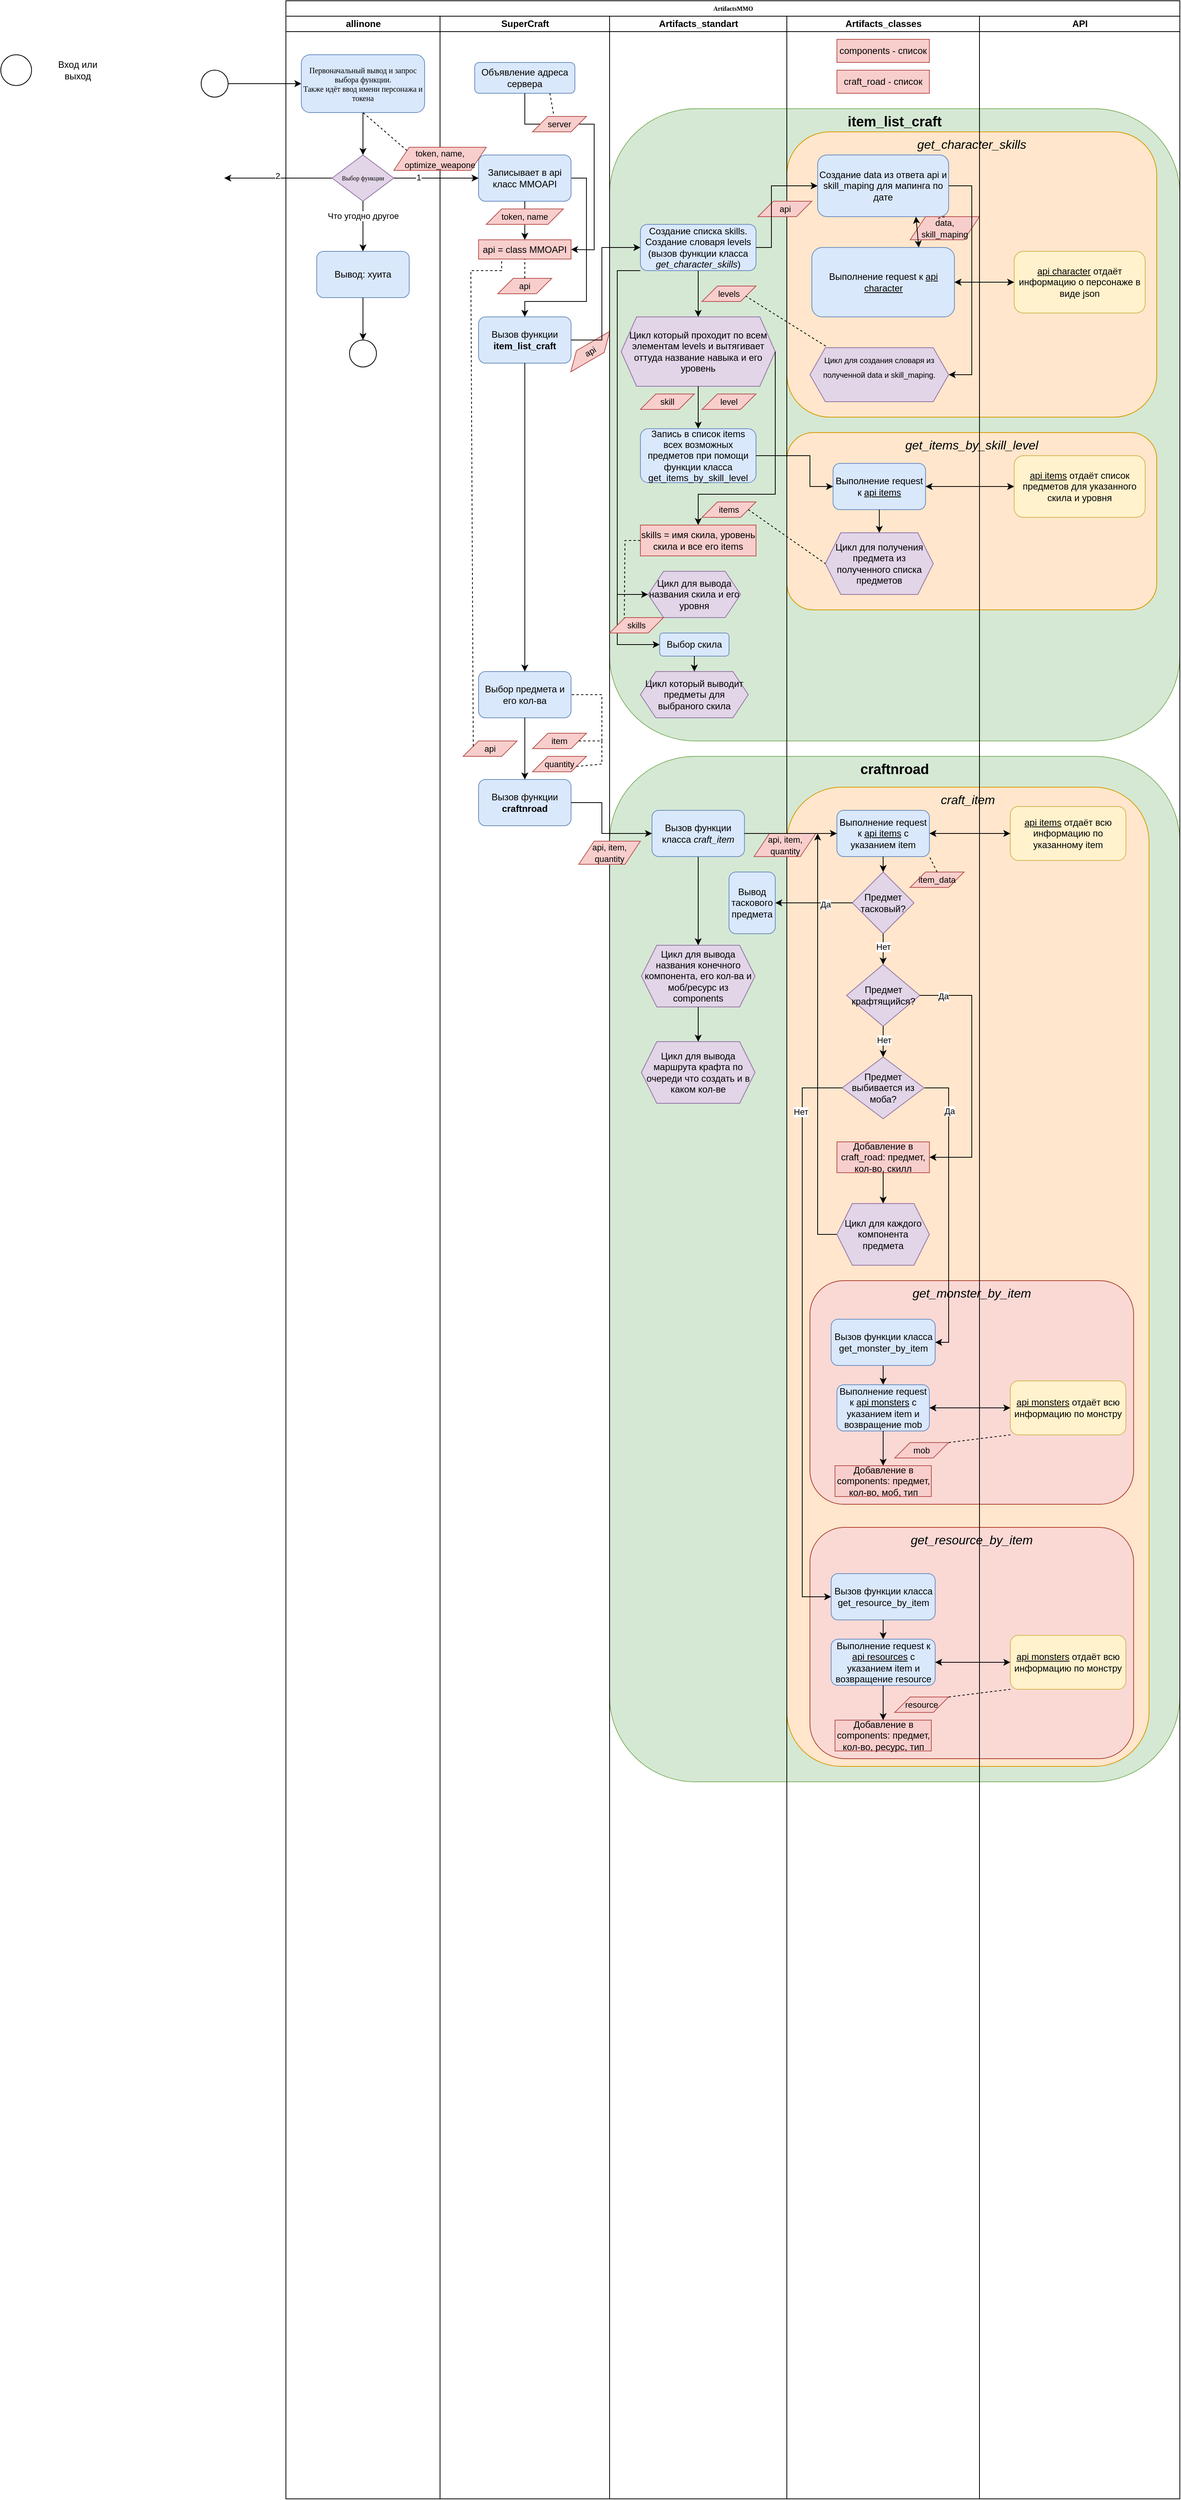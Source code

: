 <mxfile version="24.7.8">
  <diagram name="Page-1" id="74e2e168-ea6b-b213-b513-2b3c1d86103e">
    <mxGraphModel dx="2600" dy="1737" grid="1" gridSize="10" guides="1" tooltips="1" connect="1" arrows="1" fold="1" page="1" pageScale="1" pageWidth="1100" pageHeight="850" background="none" math="0" shadow="0">
      <root>
        <mxCell id="0" />
        <mxCell id="1" parent="0" />
        <mxCell id="_Go_wcY58dkoTl2KUdr--135" value="&lt;font style=&quot;font-size: 18px;&quot;&gt;&lt;b&gt;craftnroad&lt;/b&gt;&lt;/font&gt;" style="rounded=1;whiteSpace=wrap;html=1;fillColor=#d5e8d4;strokeColor=#82b366;verticalAlign=top;" vertex="1" parent="1">
          <mxGeometry x="510" y="950" width="740" height="1330" as="geometry" />
        </mxCell>
        <mxCell id="_Go_wcY58dkoTl2KUdr--136" value="&lt;font style=&quot;font-size: 16px;&quot;&gt;&lt;i&gt;craft_item&lt;/i&gt;&lt;/font&gt;" style="rounded=1;whiteSpace=wrap;html=1;fillColor=#ffe6cc;strokeColor=#d79b00;verticalAlign=top;" vertex="1" parent="1">
          <mxGeometry x="740" y="990" width="470" height="1270" as="geometry" />
        </mxCell>
        <mxCell id="_Go_wcY58dkoTl2KUdr--143" value="&lt;font style=&quot;font-size: 16px;&quot;&gt;&lt;i&gt;get_monster_by_item&lt;/i&gt;&lt;/font&gt;" style="rounded=1;whiteSpace=wrap;html=1;fillColor=#fad9d5;strokeColor=#ae4132;verticalAlign=top;" vertex="1" parent="1">
          <mxGeometry x="770" y="1630" width="420" height="290" as="geometry" />
        </mxCell>
        <mxCell id="_Go_wcY58dkoTl2KUdr--144" value="&lt;font style=&quot;font-size: 16px;&quot;&gt;&lt;i&gt;get_resource_by_item&lt;/i&gt;&lt;/font&gt;" style="rounded=1;whiteSpace=wrap;html=1;fillColor=#fad9d5;strokeColor=#ae4132;verticalAlign=top;" vertex="1" parent="1">
          <mxGeometry x="770" y="1950" width="420" height="300" as="geometry" />
        </mxCell>
        <mxCell id="_Go_wcY58dkoTl2KUdr--61" value="&lt;font size=&quot;1&quot; style=&quot;&quot;&gt;&lt;b style=&quot;font-size: 18px;&quot;&gt;item_list_craft&lt;/b&gt;&lt;/font&gt;" style="rounded=1;whiteSpace=wrap;html=1;verticalAlign=top;fillColor=#d5e8d4;strokeColor=#82b366;" vertex="1" parent="1">
          <mxGeometry x="510" y="110" width="740" height="820" as="geometry" />
        </mxCell>
        <mxCell id="_Go_wcY58dkoTl2KUdr--63" value="&lt;font style=&quot;font-size: 16px;&quot;&gt;&lt;i&gt;get_items_by_skill_level&lt;/i&gt;&lt;/font&gt;" style="rounded=1;whiteSpace=wrap;html=1;verticalAlign=top;fillColor=#ffe6cc;strokeColor=#d79b00;" vertex="1" parent="1">
          <mxGeometry x="740" y="530" width="480" height="230" as="geometry" />
        </mxCell>
        <mxCell id="_Go_wcY58dkoTl2KUdr--62" value="&lt;font style=&quot;font-size: 16px;&quot;&gt;&lt;i&gt;get_character_skills&lt;/i&gt;&lt;/font&gt;" style="rounded=1;whiteSpace=wrap;html=1;verticalAlign=top;fillColor=#ffe6cc;strokeColor=#d79b00;" vertex="1" parent="1">
          <mxGeometry x="740" y="140" width="480" height="370" as="geometry" />
        </mxCell>
        <mxCell id="0M2zeK8D06UaZELLuQuc-5" value="" style="endArrow=classic;html=1;rounded=0;exitX=0;exitY=0.5;exitDx=0;exitDy=0;" parent="1" source="0M2zeK8D06UaZELLuQuc-1" edge="1">
          <mxGeometry width="50" height="50" relative="1" as="geometry">
            <mxPoint x="30" y="290" as="sourcePoint" />
            <mxPoint x="10" y="200" as="targetPoint" />
          </mxGeometry>
        </mxCell>
        <mxCell id="0M2zeK8D06UaZELLuQuc-9" value="2" style="edgeLabel;html=1;align=center;verticalAlign=middle;resizable=0;points=[];" parent="0M2zeK8D06UaZELLuQuc-5" vertex="1" connectable="0">
          <mxGeometry x="0.022" y="-3" relative="1" as="geometry">
            <mxPoint as="offset" />
          </mxGeometry>
        </mxCell>
        <mxCell id="0M2zeK8D06UaZELLuQuc-13" value="" style="ellipse;whiteSpace=wrap;html=1;aspect=fixed;" parent="1" vertex="1">
          <mxGeometry x="-20" y="60" width="35" height="35" as="geometry" />
        </mxCell>
        <mxCell id="0M2zeK8D06UaZELLuQuc-14" value="" style="endArrow=classic;html=1;rounded=0;exitX=1;exitY=0.5;exitDx=0;exitDy=0;entryX=0;entryY=0.5;entryDx=0;entryDy=0;" parent="1" source="0M2zeK8D06UaZELLuQuc-13" target="77e6c97f196da883-8" edge="1">
          <mxGeometry width="50" height="50" relative="1" as="geometry">
            <mxPoint x="-80" y="290" as="sourcePoint" />
            <mxPoint x="-30" y="240" as="targetPoint" />
          </mxGeometry>
        </mxCell>
        <mxCell id="0M2zeK8D06UaZELLuQuc-15" value="" style="ellipse;whiteSpace=wrap;html=1;aspect=fixed;" parent="1" vertex="1">
          <mxGeometry x="-280" y="40" width="40" height="40" as="geometry" />
        </mxCell>
        <mxCell id="0M2zeK8D06UaZELLuQuc-16" value="Вход или выход" style="text;html=1;align=center;verticalAlign=middle;whiteSpace=wrap;rounded=0;" parent="1" vertex="1">
          <mxGeometry x="-210" y="45" width="60" height="30" as="geometry" />
        </mxCell>
        <mxCell id="77e6c97f196da883-1" value="ArtifactsMMO" style="swimlane;html=1;childLayout=stackLayout;startSize=20;rounded=0;shadow=0;labelBackgroundColor=none;strokeWidth=1;fontFamily=Verdana;fontSize=8;align=center;" parent="1" vertex="1">
          <mxGeometry x="90" y="-30" width="1160" height="3240" as="geometry" />
        </mxCell>
        <mxCell id="77e6c97f196da883-2" value="allinone" style="swimlane;html=1;startSize=20;" parent="77e6c97f196da883-1" vertex="1">
          <mxGeometry y="20" width="200" height="3220" as="geometry" />
        </mxCell>
        <mxCell id="77e6c97f196da883-8" value="&lt;font style=&quot;font-size: 10px;&quot;&gt;Пе&lt;font style=&quot;font-size: 10px;&quot;&gt;рвоначальный вывод и запрос выбора функции.&lt;br&gt;Также идёт ввод имени персонажа и токена&lt;/font&gt;&lt;/font&gt;" style="rounded=1;whiteSpace=wrap;html=1;shadow=0;labelBackgroundColor=none;strokeWidth=1;fontFamily=Verdana;fontSize=8;align=center;fillColor=#dae8fc;strokeColor=#6c8ebf;" parent="77e6c97f196da883-2" vertex="1">
          <mxGeometry x="20" y="50" width="160" height="75" as="geometry" />
        </mxCell>
        <mxCell id="0M2zeK8D06UaZELLuQuc-1" value="Выбор функции" style="rhombus;whiteSpace=wrap;html=1;rounded=0;shadow=0;labelBackgroundColor=none;strokeWidth=1;fontFamily=Verdana;fontSize=8;align=center;fillColor=#e1d5e7;strokeColor=#9673a6;" parent="77e6c97f196da883-2" vertex="1">
          <mxGeometry x="60" y="180" width="80" height="60" as="geometry" />
        </mxCell>
        <mxCell id="0M2zeK8D06UaZELLuQuc-2" value="" style="endArrow=classic;html=1;rounded=0;exitX=0.5;exitY=1;exitDx=0;exitDy=0;entryX=0.5;entryY=0;entryDx=0;entryDy=0;" parent="77e6c97f196da883-2" source="77e6c97f196da883-8" target="0M2zeK8D06UaZELLuQuc-1" edge="1">
          <mxGeometry width="50" height="50" relative="1" as="geometry">
            <mxPoint x="440" y="240" as="sourcePoint" />
            <mxPoint x="490" y="190" as="targetPoint" />
          </mxGeometry>
        </mxCell>
        <mxCell id="0M2zeK8D06UaZELLuQuc-10" value="" style="endArrow=classic;html=1;rounded=0;exitX=0.5;exitY=1;exitDx=0;exitDy=0;entryX=0.5;entryY=0;entryDx=0;entryDy=0;" parent="77e6c97f196da883-2" source="0M2zeK8D06UaZELLuQuc-1" target="0M2zeK8D06UaZELLuQuc-12" edge="1">
          <mxGeometry width="50" height="50" relative="1" as="geometry">
            <mxPoint x="50" y="310" as="sourcePoint" />
            <mxPoint x="70" y="260" as="targetPoint" />
          </mxGeometry>
        </mxCell>
        <mxCell id="0M2zeK8D06UaZELLuQuc-42" value="Что угодно другое" style="edgeLabel;html=1;align=center;verticalAlign=middle;resizable=0;points=[];" parent="0M2zeK8D06UaZELLuQuc-10" vertex="1" connectable="0">
          <mxGeometry x="-0.409" relative="1" as="geometry">
            <mxPoint as="offset" />
          </mxGeometry>
        </mxCell>
        <mxCell id="0M2zeK8D06UaZELLuQuc-12" value="Вывод: хуита" style="rounded=1;whiteSpace=wrap;html=1;fillColor=#dae8fc;strokeColor=#6c8ebf;" parent="77e6c97f196da883-2" vertex="1">
          <mxGeometry x="40" y="305" width="120" height="60" as="geometry" />
        </mxCell>
        <mxCell id="0M2zeK8D06UaZELLuQuc-17" value="" style="ellipse;whiteSpace=wrap;html=1;aspect=fixed;" parent="77e6c97f196da883-2" vertex="1">
          <mxGeometry x="82.5" y="420" width="35" height="35" as="geometry" />
        </mxCell>
        <mxCell id="0M2zeK8D06UaZELLuQuc-18" value="" style="endArrow=classic;html=1;rounded=0;exitX=0.5;exitY=1;exitDx=0;exitDy=0;entryX=0.5;entryY=0;entryDx=0;entryDy=0;" parent="77e6c97f196da883-2" source="0M2zeK8D06UaZELLuQuc-12" target="0M2zeK8D06UaZELLuQuc-17" edge="1">
          <mxGeometry width="50" height="50" relative="1" as="geometry">
            <mxPoint x="-250" y="350" as="sourcePoint" />
            <mxPoint x="-200" y="300" as="targetPoint" />
          </mxGeometry>
        </mxCell>
        <mxCell id="_Go_wcY58dkoTl2KUdr--102" value="" style="endArrow=classic;html=1;rounded=0;exitX=0;exitY=0.5;exitDx=0;exitDy=0;" edge="1" parent="77e6c97f196da883-2" source="_Go_wcY58dkoTl2KUdr--99">
          <mxGeometry width="50" height="50" relative="1" as="geometry">
            <mxPoint x="120" y="1480" as="sourcePoint" />
            <mxPoint x="690" y="1060" as="targetPoint" />
            <Array as="points">
              <mxPoint x="690" y="1580" />
            </Array>
          </mxGeometry>
        </mxCell>
        <mxCell id="77e6c97f196da883-3" value="SuperCraft" style="swimlane;html=1;startSize=20;" parent="77e6c97f196da883-1" vertex="1">
          <mxGeometry x="200" y="20" width="220" height="3220" as="geometry" />
        </mxCell>
        <mxCell id="0M2zeK8D06UaZELLuQuc-44" style="edgeStyle=orthogonalEdgeStyle;rounded=0;orthogonalLoop=1;jettySize=auto;html=1;exitX=1;exitY=0.5;exitDx=0;exitDy=0;entryX=0.5;entryY=0;entryDx=0;entryDy=0;" parent="77e6c97f196da883-3" source="0M2zeK8D06UaZELLuQuc-3" target="0M2zeK8D06UaZELLuQuc-43" edge="1">
          <mxGeometry relative="1" as="geometry">
            <Array as="points">
              <mxPoint x="190" y="210" />
              <mxPoint x="190" y="370" />
              <mxPoint x="110" y="370" />
            </Array>
          </mxGeometry>
        </mxCell>
        <mxCell id="0M2zeK8D06UaZELLuQuc-3" value="Записывает в api класс MMOAPI" style="rounded=1;whiteSpace=wrap;html=1;fillColor=#dae8fc;strokeColor=#6c8ebf;" parent="77e6c97f196da883-3" vertex="1">
          <mxGeometry x="50" y="180" width="120" height="60" as="geometry" />
        </mxCell>
        <mxCell id="0M2zeK8D06UaZELLuQuc-19" value="api = class MMOAPI" style="rounded=0;whiteSpace=wrap;html=1;fillColor=#f8cecc;strokeColor=#b85450;" parent="77e6c97f196da883-3" vertex="1">
          <mxGeometry x="50" y="290" width="120" height="25" as="geometry" />
        </mxCell>
        <mxCell id="0M2zeK8D06UaZELLuQuc-30" value="&lt;font style=&quot;font-size: 11px;&quot;&gt;token, name, optimize_weapone&lt;/font&gt;" style="shape=parallelogram;perimeter=parallelogramPerimeter;whiteSpace=wrap;html=1;fixedSize=1;align=center;fillColor=#f8cecc;strokeColor=#b85450;" parent="77e6c97f196da883-3" vertex="1">
          <mxGeometry x="-60" y="170" width="120" height="30" as="geometry" />
        </mxCell>
        <mxCell id="0M2zeK8D06UaZELLuQuc-32" value="Объявление адреса сервера" style="rounded=1;whiteSpace=wrap;html=1;fillColor=#dae8fc;strokeColor=#6c8ebf;" parent="77e6c97f196da883-3" vertex="1">
          <mxGeometry x="45" y="60" width="130" height="40" as="geometry" />
        </mxCell>
        <mxCell id="0M2zeK8D06UaZELLuQuc-33" value="" style="endArrow=classic;html=1;rounded=0;exitX=0.5;exitY=1;exitDx=0;exitDy=0;entryX=0.5;entryY=0;entryDx=0;entryDy=0;" parent="77e6c97f196da883-3" source="0M2zeK8D06UaZELLuQuc-3" target="0M2zeK8D06UaZELLuQuc-19" edge="1">
          <mxGeometry width="50" height="50" relative="1" as="geometry">
            <mxPoint x="250" y="200" as="sourcePoint" />
            <mxPoint x="300" y="150" as="targetPoint" />
          </mxGeometry>
        </mxCell>
        <mxCell id="0M2zeK8D06UaZELLuQuc-34" value="" style="endArrow=classic;html=1;rounded=0;exitX=0.5;exitY=1;exitDx=0;exitDy=0;entryX=1;entryY=0.5;entryDx=0;entryDy=0;" parent="77e6c97f196da883-3" source="0M2zeK8D06UaZELLuQuc-32" target="0M2zeK8D06UaZELLuQuc-19" edge="1">
          <mxGeometry width="50" height="50" relative="1" as="geometry">
            <mxPoint x="250" y="230" as="sourcePoint" />
            <mxPoint x="200" y="300" as="targetPoint" />
            <Array as="points">
              <mxPoint x="110" y="140" />
              <mxPoint x="200" y="140" />
              <mxPoint x="200" y="303" />
            </Array>
          </mxGeometry>
        </mxCell>
        <mxCell id="0M2zeK8D06UaZELLuQuc-35" value="&lt;span style=&quot;font-size: 11px;&quot;&gt;server&lt;/span&gt;" style="shape=parallelogram;perimeter=parallelogramPerimeter;whiteSpace=wrap;html=1;fixedSize=1;align=center;fillColor=#f8cecc;strokeColor=#b85450;" parent="77e6c97f196da883-3" vertex="1">
          <mxGeometry x="120" y="130" width="70" height="20" as="geometry" />
        </mxCell>
        <mxCell id="0M2zeK8D06UaZELLuQuc-37" value="" style="endArrow=none;dashed=1;html=1;rounded=0;entryX=0.75;entryY=1;entryDx=0;entryDy=0;exitX=0.389;exitY=-0.18;exitDx=0;exitDy=0;exitPerimeter=0;" parent="77e6c97f196da883-3" source="0M2zeK8D06UaZELLuQuc-35" target="0M2zeK8D06UaZELLuQuc-32" edge="1">
          <mxGeometry width="50" height="50" relative="1" as="geometry">
            <mxPoint x="90" y="450" as="sourcePoint" />
            <mxPoint x="140" y="400" as="targetPoint" />
          </mxGeometry>
        </mxCell>
        <mxCell id="0M2zeK8D06UaZELLuQuc-38" value="&lt;font style=&quot;font-size: 11px;&quot;&gt;token, name&lt;/font&gt;" style="shape=parallelogram;perimeter=parallelogramPerimeter;whiteSpace=wrap;html=1;fixedSize=1;align=center;fillColor=#f8cecc;strokeColor=#b85450;" parent="77e6c97f196da883-3" vertex="1">
          <mxGeometry x="60" y="250" width="100" height="20" as="geometry" />
        </mxCell>
        <mxCell id="0M2zeK8D06UaZELLuQuc-39" value="&lt;span style=&quot;font-size: 11px;&quot;&gt;api&lt;/span&gt;" style="shape=parallelogram;perimeter=parallelogramPerimeter;whiteSpace=wrap;html=1;fixedSize=1;align=center;fillColor=#f8cecc;strokeColor=#b85450;" parent="77e6c97f196da883-3" vertex="1">
          <mxGeometry x="75" y="340" width="70" height="20" as="geometry" />
        </mxCell>
        <mxCell id="0M2zeK8D06UaZELLuQuc-41" value="" style="endArrow=none;dashed=1;html=1;rounded=0;entryX=0.5;entryY=1;entryDx=0;entryDy=0;exitX=0.5;exitY=0;exitDx=0;exitDy=0;" parent="77e6c97f196da883-3" source="0M2zeK8D06UaZELLuQuc-39" target="0M2zeK8D06UaZELLuQuc-19" edge="1">
          <mxGeometry width="50" height="50" relative="1" as="geometry">
            <mxPoint x="80" y="420" as="sourcePoint" />
            <mxPoint x="130" y="370" as="targetPoint" />
          </mxGeometry>
        </mxCell>
        <mxCell id="0M2zeK8D06UaZELLuQuc-43" value="Вызов функции &lt;b&gt;item_list_craft&lt;/b&gt;" style="rounded=1;whiteSpace=wrap;html=1;fillColor=#dae8fc;strokeColor=#6c8ebf;" parent="77e6c97f196da883-3" vertex="1">
          <mxGeometry x="50" y="390" width="120" height="60" as="geometry" />
        </mxCell>
        <mxCell id="0M2zeK8D06UaZELLuQuc-46" value="&lt;span style=&quot;font-size: 11px;&quot;&gt;api&lt;/span&gt;" style="shape=parallelogram;perimeter=parallelogramPerimeter;whiteSpace=wrap;html=1;fixedSize=1;align=center;fillColor=#f8cecc;strokeColor=#b85450;rotation=-30;" parent="77e6c97f196da883-3" vertex="1">
          <mxGeometry x="160" y="425" width="70" height="20" as="geometry" />
        </mxCell>
        <mxCell id="_Go_wcY58dkoTl2KUdr--48" value="Выбор предмета и его кол-ва" style="rounded=1;whiteSpace=wrap;html=1;fillColor=#dae8fc;strokeColor=#6c8ebf;" vertex="1" parent="77e6c97f196da883-3">
          <mxGeometry x="50" y="850" width="120" height="60" as="geometry" />
        </mxCell>
        <mxCell id="_Go_wcY58dkoTl2KUdr--50" value="" style="endArrow=classic;html=1;rounded=0;exitX=0.5;exitY=1;exitDx=0;exitDy=0;entryX=0.5;entryY=0;entryDx=0;entryDy=0;" edge="1" parent="77e6c97f196da883-3" source="0M2zeK8D06UaZELLuQuc-43" target="_Go_wcY58dkoTl2KUdr--48">
          <mxGeometry width="50" height="50" relative="1" as="geometry">
            <mxPoint x="-310" y="780" as="sourcePoint" />
            <mxPoint x="-260" y="730" as="targetPoint" />
          </mxGeometry>
        </mxCell>
        <mxCell id="_Go_wcY58dkoTl2KUdr--51" value="Вызов функции &lt;b&gt;craftnroad&lt;/b&gt;" style="rounded=1;whiteSpace=wrap;html=1;fillColor=#dae8fc;strokeColor=#6c8ebf;" vertex="1" parent="77e6c97f196da883-3">
          <mxGeometry x="50" y="990" width="120" height="60" as="geometry" />
        </mxCell>
        <mxCell id="_Go_wcY58dkoTl2KUdr--52" value="" style="endArrow=classic;html=1;rounded=0;exitX=0.5;exitY=1;exitDx=0;exitDy=0;entryX=0.5;entryY=0;entryDx=0;entryDy=0;" edge="1" parent="77e6c97f196da883-3" source="_Go_wcY58dkoTl2KUdr--48" target="_Go_wcY58dkoTl2KUdr--51">
          <mxGeometry width="50" height="50" relative="1" as="geometry">
            <mxPoint x="-340" y="940" as="sourcePoint" />
            <mxPoint x="-290" y="890" as="targetPoint" />
          </mxGeometry>
        </mxCell>
        <mxCell id="_Go_wcY58dkoTl2KUdr--53" value="&lt;span style=&quot;font-size: 11px;&quot;&gt;api&lt;/span&gt;" style="shape=parallelogram;perimeter=parallelogramPerimeter;whiteSpace=wrap;html=1;fixedSize=1;align=center;fillColor=#f8cecc;strokeColor=#b85450;" vertex="1" parent="77e6c97f196da883-3">
          <mxGeometry x="30" y="940" width="70" height="20" as="geometry" />
        </mxCell>
        <mxCell id="_Go_wcY58dkoTl2KUdr--54" value="&lt;span style=&quot;font-size: 11px;&quot;&gt;item&lt;/span&gt;" style="shape=parallelogram;perimeter=parallelogramPerimeter;whiteSpace=wrap;html=1;fixedSize=1;align=center;fillColor=#f8cecc;strokeColor=#b85450;" vertex="1" parent="77e6c97f196da883-3">
          <mxGeometry x="120" y="930" width="70" height="20" as="geometry" />
        </mxCell>
        <mxCell id="_Go_wcY58dkoTl2KUdr--55" value="&lt;span style=&quot;font-size: 11px;&quot;&gt;quantity&lt;/span&gt;" style="shape=parallelogram;perimeter=parallelogramPerimeter;whiteSpace=wrap;html=1;fixedSize=1;align=center;fillColor=#f8cecc;strokeColor=#b85450;" vertex="1" parent="77e6c97f196da883-3">
          <mxGeometry x="120" y="960" width="70" height="20" as="geometry" />
        </mxCell>
        <mxCell id="_Go_wcY58dkoTl2KUdr--58" value="" style="endArrow=none;dashed=1;html=1;rounded=0;entryX=1;entryY=0.5;entryDx=0;entryDy=0;exitX=1;exitY=0.5;exitDx=0;exitDy=0;" edge="1" parent="77e6c97f196da883-3" source="_Go_wcY58dkoTl2KUdr--54" target="_Go_wcY58dkoTl2KUdr--48">
          <mxGeometry width="50" height="50" relative="1" as="geometry">
            <mxPoint x="-320" y="840" as="sourcePoint" />
            <mxPoint x="-270" y="790" as="targetPoint" />
            <Array as="points">
              <mxPoint x="210" y="940" />
              <mxPoint x="210" y="880" />
            </Array>
          </mxGeometry>
        </mxCell>
        <mxCell id="_Go_wcY58dkoTl2KUdr--60" value="" style="endArrow=none;dashed=1;html=1;rounded=0;entryX=0.25;entryY=1;entryDx=0;entryDy=0;exitX=0;exitY=0.25;exitDx=0;exitDy=0;" edge="1" parent="77e6c97f196da883-3" source="_Go_wcY58dkoTl2KUdr--53" target="0M2zeK8D06UaZELLuQuc-19">
          <mxGeometry width="50" height="50" relative="1" as="geometry">
            <mxPoint x="40" y="640" as="sourcePoint" />
            <mxPoint x="80" y="320" as="targetPoint" />
            <Array as="points">
              <mxPoint x="40" y="330" />
              <mxPoint x="80" y="330" />
            </Array>
          </mxGeometry>
        </mxCell>
        <mxCell id="77e6c97f196da883-4" value="Artifacts_standart" style="swimlane;html=1;startSize=20;" parent="77e6c97f196da883-1" vertex="1">
          <mxGeometry x="420" y="20" width="230" height="3220" as="geometry" />
        </mxCell>
        <mxCell id="0M2zeK8D06UaZELLuQuc-49" value="Создание списка skills.&lt;br&gt;Создание словаря levels (вызов функции класса &lt;i&gt;get_character_skills&lt;/i&gt;)" style="rounded=1;whiteSpace=wrap;html=1;fillColor=#dae8fc;strokeColor=#6c8ebf;" parent="77e6c97f196da883-4" vertex="1">
          <mxGeometry x="40" y="270" width="150" height="60" as="geometry" />
        </mxCell>
        <mxCell id="_Go_wcY58dkoTl2KUdr--11" value="&lt;span style=&quot;font-size: 11px;&quot;&gt;levels&lt;/span&gt;" style="shape=parallelogram;perimeter=parallelogramPerimeter;whiteSpace=wrap;html=1;fixedSize=1;align=center;fillColor=#f8cecc;strokeColor=#b85450;" vertex="1" parent="77e6c97f196da883-4">
          <mxGeometry x="120" y="350" width="70" height="20" as="geometry" />
        </mxCell>
        <mxCell id="_Go_wcY58dkoTl2KUdr--13" value="Цикл который проходит по всем элементам levels и вытягивает оттуда название навыка и его уровень" style="shape=hexagon;perimeter=hexagonPerimeter2;whiteSpace=wrap;html=1;fixedSize=1;fillColor=#e1d5e7;strokeColor=#9673a6;" vertex="1" parent="77e6c97f196da883-4">
          <mxGeometry x="15" y="390" width="200" height="90" as="geometry" />
        </mxCell>
        <mxCell id="_Go_wcY58dkoTl2KUdr--14" value="" style="endArrow=classic;html=1;rounded=0;exitX=0.5;exitY=1;exitDx=0;exitDy=0;entryX=0.5;entryY=0;entryDx=0;entryDy=0;" edge="1" parent="77e6c97f196da883-4" source="0M2zeK8D06UaZELLuQuc-49" target="_Go_wcY58dkoTl2KUdr--13">
          <mxGeometry width="50" height="50" relative="1" as="geometry">
            <mxPoint x="140" y="560" as="sourcePoint" />
            <mxPoint x="190" y="510" as="targetPoint" />
          </mxGeometry>
        </mxCell>
        <mxCell id="_Go_wcY58dkoTl2KUdr--19" value="Запись в список items всех возможных предметов при помощи функции класса get_items_by_skill_level" style="rounded=1;whiteSpace=wrap;html=1;fillColor=#dae8fc;strokeColor=#6c8ebf;" vertex="1" parent="77e6c97f196da883-4">
          <mxGeometry x="40" y="535" width="150" height="70" as="geometry" />
        </mxCell>
        <mxCell id="_Go_wcY58dkoTl2KUdr--20" value="" style="endArrow=classic;html=1;rounded=0;exitX=0.5;exitY=1;exitDx=0;exitDy=0;entryX=0.5;entryY=0;entryDx=0;entryDy=0;" edge="1" parent="77e6c97f196da883-4" source="_Go_wcY58dkoTl2KUdr--13" target="_Go_wcY58dkoTl2KUdr--19">
          <mxGeometry width="50" height="50" relative="1" as="geometry">
            <mxPoint x="80" y="700" as="sourcePoint" />
            <mxPoint x="130" y="650" as="targetPoint" />
          </mxGeometry>
        </mxCell>
        <mxCell id="_Go_wcY58dkoTl2KUdr--21" value="&lt;span style=&quot;font-size: 11px;&quot;&gt;skill&lt;/span&gt;" style="shape=parallelogram;perimeter=parallelogramPerimeter;whiteSpace=wrap;html=1;fixedSize=1;align=center;fillColor=#f8cecc;strokeColor=#b85450;" vertex="1" parent="77e6c97f196da883-4">
          <mxGeometry x="40" y="490" width="70" height="20" as="geometry" />
        </mxCell>
        <mxCell id="_Go_wcY58dkoTl2KUdr--22" value="&lt;span style=&quot;font-size: 11px;&quot;&gt;level&lt;/span&gt;" style="shape=parallelogram;perimeter=parallelogramPerimeter;whiteSpace=wrap;html=1;fixedSize=1;align=center;fillColor=#f8cecc;strokeColor=#b85450;" vertex="1" parent="77e6c97f196da883-4">
          <mxGeometry x="120" y="490" width="70" height="20" as="geometry" />
        </mxCell>
        <mxCell id="_Go_wcY58dkoTl2KUdr--29" value="&lt;span style=&quot;font-size: 11px;&quot;&gt;items&lt;/span&gt;" style="shape=parallelogram;perimeter=parallelogramPerimeter;whiteSpace=wrap;html=1;fixedSize=1;align=center;fillColor=#f8cecc;strokeColor=#b85450;" vertex="1" parent="77e6c97f196da883-4">
          <mxGeometry x="120" y="630" width="70" height="20" as="geometry" />
        </mxCell>
        <mxCell id="_Go_wcY58dkoTl2KUdr--31" value="" style="endArrow=classic;html=1;rounded=0;exitX=1;exitY=0.5;exitDx=0;exitDy=0;entryX=0.5;entryY=0;entryDx=0;entryDy=0;" edge="1" parent="77e6c97f196da883-4" source="_Go_wcY58dkoTl2KUdr--13" target="_Go_wcY58dkoTl2KUdr--33">
          <mxGeometry width="50" height="50" relative="1" as="geometry">
            <mxPoint x="70" y="770" as="sourcePoint" />
            <mxPoint x="100" y="650" as="targetPoint" />
            <Array as="points">
              <mxPoint x="215" y="620" />
              <mxPoint x="115" y="620" />
            </Array>
          </mxGeometry>
        </mxCell>
        <mxCell id="_Go_wcY58dkoTl2KUdr--33" value="skills = имя скила, уровень скила и все его items" style="rounded=0;whiteSpace=wrap;html=1;fillColor=#f8cecc;strokeColor=#b85450;" vertex="1" parent="77e6c97f196da883-4">
          <mxGeometry x="40" y="660" width="150" height="40" as="geometry" />
        </mxCell>
        <mxCell id="_Go_wcY58dkoTl2KUdr--34" value="Цикл для вывода названия скила и его уровня" style="shape=hexagon;perimeter=hexagonPerimeter2;whiteSpace=wrap;html=1;fixedSize=1;fillColor=#e1d5e7;strokeColor=#9673a6;" vertex="1" parent="77e6c97f196da883-4">
          <mxGeometry x="50" y="720" width="120" height="60" as="geometry" />
        </mxCell>
        <mxCell id="_Go_wcY58dkoTl2KUdr--39" value="" style="endArrow=classic;html=1;rounded=0;entryX=0;entryY=0.5;entryDx=0;entryDy=0;exitX=0;exitY=1;exitDx=0;exitDy=0;" edge="1" parent="77e6c97f196da883-4" source="0M2zeK8D06UaZELLuQuc-49" target="_Go_wcY58dkoTl2KUdr--34">
          <mxGeometry width="50" height="50" relative="1" as="geometry">
            <mxPoint x="90" y="880" as="sourcePoint" />
            <mxPoint x="140" y="830" as="targetPoint" />
            <Array as="points">
              <mxPoint x="10" y="330" />
              <mxPoint x="10" y="750" />
            </Array>
          </mxGeometry>
        </mxCell>
        <mxCell id="_Go_wcY58dkoTl2KUdr--41" value="" style="endArrow=classic;html=1;rounded=0;entryX=0;entryY=0.5;entryDx=0;entryDy=0;" edge="1" parent="77e6c97f196da883-4" target="_Go_wcY58dkoTl2KUdr--42">
          <mxGeometry width="50" height="50" relative="1" as="geometry">
            <mxPoint x="10" y="750" as="sourcePoint" />
            <mxPoint x="50" y="810" as="targetPoint" />
            <Array as="points">
              <mxPoint x="10" y="815" />
            </Array>
          </mxGeometry>
        </mxCell>
        <mxCell id="_Go_wcY58dkoTl2KUdr--42" value="Выбор скила" style="rounded=1;whiteSpace=wrap;html=1;fillColor=#dae8fc;strokeColor=#6c8ebf;" vertex="1" parent="77e6c97f196da883-4">
          <mxGeometry x="65" y="800" width="90" height="30" as="geometry" />
        </mxCell>
        <mxCell id="_Go_wcY58dkoTl2KUdr--43" value="" style="endArrow=classic;html=1;rounded=0;exitX=0.5;exitY=1;exitDx=0;exitDy=0;entryX=0.5;entryY=0;entryDx=0;entryDy=0;" edge="1" parent="77e6c97f196da883-4" source="_Go_wcY58dkoTl2KUdr--42" target="_Go_wcY58dkoTl2KUdr--44">
          <mxGeometry width="50" height="50" relative="1" as="geometry">
            <mxPoint x="80" y="950" as="sourcePoint" />
            <mxPoint x="110" y="860" as="targetPoint" />
          </mxGeometry>
        </mxCell>
        <mxCell id="_Go_wcY58dkoTl2KUdr--44" value="Цикл который выводит предметы для выбраного скила" style="shape=hexagon;perimeter=hexagonPerimeter2;whiteSpace=wrap;html=1;fixedSize=1;fillColor=#e1d5e7;strokeColor=#9673a6;" vertex="1" parent="77e6c97f196da883-4">
          <mxGeometry x="40" y="850" width="140" height="60" as="geometry" />
        </mxCell>
        <mxCell id="_Go_wcY58dkoTl2KUdr--46" value="&lt;span style=&quot;font-size: 11px;&quot;&gt;skills&lt;/span&gt;" style="shape=parallelogram;perimeter=parallelogramPerimeter;whiteSpace=wrap;html=1;fixedSize=1;align=center;fillColor=#f8cecc;strokeColor=#b85450;" vertex="1" parent="77e6c97f196da883-4">
          <mxGeometry y="780" width="70" height="20" as="geometry" />
        </mxCell>
        <mxCell id="_Go_wcY58dkoTl2KUdr--47" value="" style="endArrow=none;dashed=1;html=1;rounded=0;exitX=0;exitY=0.5;exitDx=0;exitDy=0;entryX=0.25;entryY=0;entryDx=0;entryDy=0;" edge="1" parent="77e6c97f196da883-4" source="_Go_wcY58dkoTl2KUdr--33" target="_Go_wcY58dkoTl2KUdr--46">
          <mxGeometry width="50" height="50" relative="1" as="geometry">
            <mxPoint x="-550" y="710" as="sourcePoint" />
            <mxPoint x="-500" y="660" as="targetPoint" />
            <Array as="points">
              <mxPoint x="20" y="680" />
            </Array>
          </mxGeometry>
        </mxCell>
        <mxCell id="_Go_wcY58dkoTl2KUdr--140" style="edgeStyle=orthogonalEdgeStyle;rounded=0;orthogonalLoop=1;jettySize=auto;html=1;exitX=0.5;exitY=1;exitDx=0;exitDy=0;entryX=0.5;entryY=0;entryDx=0;entryDy=0;" edge="1" parent="77e6c97f196da883-4" source="_Go_wcY58dkoTl2KUdr--64" target="_Go_wcY58dkoTl2KUdr--138">
          <mxGeometry relative="1" as="geometry" />
        </mxCell>
        <mxCell id="_Go_wcY58dkoTl2KUdr--64" value="Вызов функции класса &lt;i&gt;craft_item&lt;/i&gt;" style="rounded=1;whiteSpace=wrap;html=1;fillColor=#dae8fc;strokeColor=#6c8ebf;" vertex="1" parent="77e6c97f196da883-4">
          <mxGeometry x="55" y="1030" width="120" height="60" as="geometry" />
        </mxCell>
        <mxCell id="_Go_wcY58dkoTl2KUdr--71" value="&lt;span style=&quot;font-size: 11px;&quot;&gt;api, item, quantity&lt;/span&gt;" style="shape=parallelogram;perimeter=parallelogramPerimeter;whiteSpace=wrap;html=1;fixedSize=1;align=center;fillColor=#f8cecc;strokeColor=#b85450;" vertex="1" parent="77e6c97f196da883-4">
          <mxGeometry x="-40" y="1070" width="80" height="30" as="geometry" />
        </mxCell>
        <mxCell id="_Go_wcY58dkoTl2KUdr--78" value="Вывод таскового предмета" style="rounded=1;whiteSpace=wrap;html=1;fillColor=#dae8fc;strokeColor=#6c8ebf;" vertex="1" parent="77e6c97f196da883-4">
          <mxGeometry x="155" y="1110" width="60" height="80" as="geometry" />
        </mxCell>
        <mxCell id="_Go_wcY58dkoTl2KUdr--138" value="Цикл для вывода названия конечного компонента, его кол-ва и моб/ресурс из components" style="shape=hexagon;perimeter=hexagonPerimeter2;whiteSpace=wrap;html=1;fixedSize=1;fillColor=#e1d5e7;strokeColor=#9673a6;" vertex="1" parent="77e6c97f196da883-4">
          <mxGeometry x="41.25" y="1205" width="147.5" height="80" as="geometry" />
        </mxCell>
        <mxCell id="_Go_wcY58dkoTl2KUdr--141" value="Цикл для вывода маршрута крафта по очереди что создать и в каком кол-ве" style="shape=hexagon;perimeter=hexagonPerimeter2;whiteSpace=wrap;html=1;fixedSize=1;fillColor=#e1d5e7;strokeColor=#9673a6;" vertex="1" parent="77e6c97f196da883-4">
          <mxGeometry x="41.25" y="1330" width="147.5" height="80" as="geometry" />
        </mxCell>
        <mxCell id="_Go_wcY58dkoTl2KUdr--142" value="" style="endArrow=classic;html=1;rounded=0;exitX=0.5;exitY=1;exitDx=0;exitDy=0;entryX=0.5;entryY=0;entryDx=0;entryDy=0;" edge="1" parent="77e6c97f196da883-4" source="_Go_wcY58dkoTl2KUdr--138" target="_Go_wcY58dkoTl2KUdr--141">
          <mxGeometry width="50" height="50" relative="1" as="geometry">
            <mxPoint x="-130" y="1350" as="sourcePoint" />
            <mxPoint x="-80" y="1300" as="targetPoint" />
          </mxGeometry>
        </mxCell>
        <mxCell id="77e6c97f196da883-5" value="Artifacts_classes" style="swimlane;html=1;startSize=20;" parent="77e6c97f196da883-1" vertex="1">
          <mxGeometry x="650" y="20" width="250" height="3220" as="geometry" />
        </mxCell>
        <mxCell id="0M2zeK8D06UaZELLuQuc-61" value="&lt;div style=&quot;line-height: 19px; white-space: pre; font-size: 10px;&quot;&gt;Цикл для создания словаря из&lt;br/&gt;полученной data и skill_maping.&lt;br/&gt;&lt;br/&gt;&lt;/div&gt;" style="shape=hexagon;perimeter=hexagonPerimeter2;whiteSpace=wrap;html=1;fixedSize=1;align=center;fillColor=#e1d5e7;strokeColor=#9673a6;" parent="77e6c97f196da883-5" vertex="1">
          <mxGeometry x="30" y="430" width="180" height="70" as="geometry" />
        </mxCell>
        <mxCell id="0M2zeK8D06UaZELLuQuc-59" value="Создание data из ответа api и skill_maping для мапинга по дате" style="rounded=1;whiteSpace=wrap;html=1;fillColor=#dae8fc;strokeColor=#6c8ebf;" parent="77e6c97f196da883-5" vertex="1">
          <mxGeometry x="40" y="180" width="170" height="80" as="geometry" />
        </mxCell>
        <mxCell id="0M2zeK8D06UaZELLuQuc-63" value="&lt;span style=&quot;font-size: 11px;&quot;&gt;api&lt;/span&gt;" style="shape=parallelogram;perimeter=parallelogramPerimeter;whiteSpace=wrap;html=1;fixedSize=1;align=center;fillColor=#f8cecc;strokeColor=#b85450;" parent="77e6c97f196da883-5" vertex="1">
          <mxGeometry x="-37.5" y="240" width="70" height="20" as="geometry" />
        </mxCell>
        <mxCell id="_Go_wcY58dkoTl2KUdr--1" value="&lt;span style=&quot;font-size: 11px;&quot;&gt;data, skill_maping&lt;/span&gt;" style="shape=parallelogram;perimeter=parallelogramPerimeter;whiteSpace=wrap;html=1;fixedSize=1;align=center;fillColor=#f8cecc;strokeColor=#b85450;" vertex="1" parent="77e6c97f196da883-5">
          <mxGeometry x="160" y="260" width="90" height="30" as="geometry" />
        </mxCell>
        <mxCell id="_Go_wcY58dkoTl2KUdr--2" value="" style="endArrow=none;dashed=1;html=1;rounded=0;entryX=0.911;entryY=1.03;entryDx=0;entryDy=0;exitX=0.5;exitY=0;exitDx=0;exitDy=0;entryPerimeter=0;" edge="1" parent="77e6c97f196da883-5" source="_Go_wcY58dkoTl2KUdr--1" target="0M2zeK8D06UaZELLuQuc-59">
          <mxGeometry width="50" height="50" relative="1" as="geometry">
            <mxPoint x="83" y="480" as="sourcePoint" />
            <mxPoint x="160" y="660" as="targetPoint" />
          </mxGeometry>
        </mxCell>
        <mxCell id="_Go_wcY58dkoTl2KUdr--4" value="Выполнение request к &lt;u&gt;api character&lt;/u&gt;" style="rounded=1;whiteSpace=wrap;html=1;fillColor=#dae8fc;strokeColor=#6c8ebf;" vertex="1" parent="77e6c97f196da883-5">
          <mxGeometry x="32.5" y="300" width="185" height="90" as="geometry" />
        </mxCell>
        <mxCell id="_Go_wcY58dkoTl2KUdr--7" value="" style="endArrow=classic;startArrow=classic;html=1;rounded=0;entryX=0.75;entryY=1;entryDx=0;entryDy=0;exitX=0.75;exitY=0;exitDx=0;exitDy=0;" edge="1" parent="77e6c97f196da883-5" source="_Go_wcY58dkoTl2KUdr--4" target="0M2zeK8D06UaZELLuQuc-59">
          <mxGeometry width="50" height="50" relative="1" as="geometry">
            <mxPoint x="320" y="540" as="sourcePoint" />
            <mxPoint x="370" y="490" as="targetPoint" />
          </mxGeometry>
        </mxCell>
        <mxCell id="_Go_wcY58dkoTl2KUdr--15" value="" style="endArrow=classic;html=1;rounded=0;exitX=1;exitY=0.5;exitDx=0;exitDy=0;entryX=1;entryY=0.5;entryDx=0;entryDy=0;" edge="1" parent="77e6c97f196da883-5" source="0M2zeK8D06UaZELLuQuc-59" target="0M2zeK8D06UaZELLuQuc-61">
          <mxGeometry width="50" height="50" relative="1" as="geometry">
            <mxPoint x="350" y="550" as="sourcePoint" />
            <mxPoint x="400" y="500" as="targetPoint" />
            <Array as="points">
              <mxPoint x="240" y="220" />
              <mxPoint x="240" y="465" />
            </Array>
          </mxGeometry>
        </mxCell>
        <mxCell id="_Go_wcY58dkoTl2KUdr--23" value="Выполнение request к &lt;u&gt;api items&lt;/u&gt;" style="rounded=1;whiteSpace=wrap;html=1;fillColor=#dae8fc;strokeColor=#6c8ebf;" vertex="1" parent="77e6c97f196da883-5">
          <mxGeometry x="60" y="580" width="120" height="60" as="geometry" />
        </mxCell>
        <mxCell id="_Go_wcY58dkoTl2KUdr--24" value="Цикл для получения предмета из полученного списка предметов" style="shape=hexagon;perimeter=hexagonPerimeter2;whiteSpace=wrap;html=1;fixedSize=1;fillColor=#e1d5e7;strokeColor=#9673a6;" vertex="1" parent="77e6c97f196da883-5">
          <mxGeometry x="50" y="670" width="140" height="80" as="geometry" />
        </mxCell>
        <mxCell id="_Go_wcY58dkoTl2KUdr--28" value="" style="endArrow=classic;html=1;rounded=0;exitX=0.5;exitY=1;exitDx=0;exitDy=0;entryX=0.5;entryY=0;entryDx=0;entryDy=0;" edge="1" parent="77e6c97f196da883-5" source="_Go_wcY58dkoTl2KUdr--23" target="_Go_wcY58dkoTl2KUdr--24">
          <mxGeometry width="50" height="50" relative="1" as="geometry">
            <mxPoint x="90" y="790" as="sourcePoint" />
            <mxPoint x="140" y="740" as="targetPoint" />
          </mxGeometry>
        </mxCell>
        <mxCell id="_Go_wcY58dkoTl2KUdr--65" value="Выполнение request к &lt;u&gt;api items&lt;/u&gt;&amp;nbsp;с указанием item" style="rounded=1;whiteSpace=wrap;html=1;fillColor=#dae8fc;strokeColor=#6c8ebf;" vertex="1" parent="77e6c97f196da883-5">
          <mxGeometry x="65" y="1030" width="120" height="60" as="geometry" />
        </mxCell>
        <mxCell id="_Go_wcY58dkoTl2KUdr--67" value="Предмет тасковый?" style="rhombus;whiteSpace=wrap;html=1;fillColor=#e1d5e7;strokeColor=#9673a6;" vertex="1" parent="77e6c97f196da883-5">
          <mxGeometry x="85" y="1110" width="80" height="80" as="geometry" />
        </mxCell>
        <mxCell id="_Go_wcY58dkoTl2KUdr--68" value="Предмет крафтящийся?" style="rhombus;whiteSpace=wrap;html=1;fillColor=#e1d5e7;strokeColor=#9673a6;" vertex="1" parent="77e6c97f196da883-5">
          <mxGeometry x="77.5" y="1230" width="95" height="80" as="geometry" />
        </mxCell>
        <mxCell id="_Go_wcY58dkoTl2KUdr--113" style="edgeStyle=orthogonalEdgeStyle;rounded=0;orthogonalLoop=1;jettySize=auto;html=1;exitX=1;exitY=0.5;exitDx=0;exitDy=0;entryX=1;entryY=0.5;entryDx=0;entryDy=0;" edge="1" parent="77e6c97f196da883-5" source="_Go_wcY58dkoTl2KUdr--69" target="_Go_wcY58dkoTl2KUdr--103">
          <mxGeometry relative="1" as="geometry">
            <Array as="points">
              <mxPoint x="210" y="1390" />
              <mxPoint x="210" y="1720" />
            </Array>
          </mxGeometry>
        </mxCell>
        <mxCell id="_Go_wcY58dkoTl2KUdr--114" value="Да" style="edgeLabel;html=1;align=center;verticalAlign=middle;resizable=0;points=[];" vertex="1" connectable="0" parent="_Go_wcY58dkoTl2KUdr--113">
          <mxGeometry x="-0.674" y="1" relative="1" as="geometry">
            <mxPoint as="offset" />
          </mxGeometry>
        </mxCell>
        <mxCell id="_Go_wcY58dkoTl2KUdr--69" value="Предмет выбивается из моба?" style="rhombus;whiteSpace=wrap;html=1;fillColor=#e1d5e7;strokeColor=#9673a6;" vertex="1" parent="77e6c97f196da883-5">
          <mxGeometry x="71.88" y="1350" width="106.25" height="80" as="geometry" />
        </mxCell>
        <mxCell id="_Go_wcY58dkoTl2KUdr--73" value="&lt;span style=&quot;font-size: 11px;&quot;&gt;api, item, quantity&lt;/span&gt;" style="shape=parallelogram;perimeter=parallelogramPerimeter;whiteSpace=wrap;html=1;fixedSize=1;align=center;fillColor=#f8cecc;strokeColor=#b85450;" vertex="1" parent="77e6c97f196da883-5">
          <mxGeometry x="-42.5" y="1060" width="80" height="30" as="geometry" />
        </mxCell>
        <mxCell id="_Go_wcY58dkoTl2KUdr--76" value="&lt;span style=&quot;font-size: 11px;&quot;&gt;item_data&lt;/span&gt;" style="shape=parallelogram;perimeter=parallelogramPerimeter;whiteSpace=wrap;html=1;fixedSize=1;align=center;fillColor=#f8cecc;strokeColor=#b85450;" vertex="1" parent="77e6c97f196da883-5">
          <mxGeometry x="160" y="1110" width="70" height="20" as="geometry" />
        </mxCell>
        <mxCell id="_Go_wcY58dkoTl2KUdr--75" value="" style="endArrow=none;dashed=1;html=1;rounded=0;entryX=1;entryY=1;entryDx=0;entryDy=0;exitX=0.5;exitY=0;exitDx=0;exitDy=0;" edge="1" parent="77e6c97f196da883-5" source="_Go_wcY58dkoTl2KUdr--76" target="_Go_wcY58dkoTl2KUdr--65">
          <mxGeometry width="50" height="50" relative="1" as="geometry">
            <mxPoint x="-540" y="1100" as="sourcePoint" />
            <mxPoint x="-490" y="1050" as="targetPoint" />
          </mxGeometry>
        </mxCell>
        <mxCell id="_Go_wcY58dkoTl2KUdr--77" value="" style="endArrow=classic;html=1;rounded=0;exitX=0.5;exitY=1;exitDx=0;exitDy=0;entryX=0.5;entryY=0;entryDx=0;entryDy=0;" edge="1" parent="77e6c97f196da883-5" source="_Go_wcY58dkoTl2KUdr--65" target="_Go_wcY58dkoTl2KUdr--67">
          <mxGeometry width="50" height="50" relative="1" as="geometry">
            <mxPoint x="-530" y="1150" as="sourcePoint" />
            <mxPoint x="-480" y="1100" as="targetPoint" />
          </mxGeometry>
        </mxCell>
        <mxCell id="_Go_wcY58dkoTl2KUdr--81" value="" style="endArrow=classic;html=1;rounded=0;exitX=0.5;exitY=1;exitDx=0;exitDy=0;entryX=0.5;entryY=0;entryDx=0;entryDy=0;" edge="1" parent="77e6c97f196da883-5" source="_Go_wcY58dkoTl2KUdr--67" target="_Go_wcY58dkoTl2KUdr--68">
          <mxGeometry width="50" height="50" relative="1" as="geometry">
            <mxPoint x="-540" y="1200" as="sourcePoint" />
            <mxPoint x="-490" y="1150" as="targetPoint" />
          </mxGeometry>
        </mxCell>
        <mxCell id="_Go_wcY58dkoTl2KUdr--90" value="Нет" style="edgeLabel;html=1;align=center;verticalAlign=middle;resizable=0;points=[];" vertex="1" connectable="0" parent="_Go_wcY58dkoTl2KUdr--81">
          <mxGeometry x="-0.18" relative="1" as="geometry">
            <mxPoint as="offset" />
          </mxGeometry>
        </mxCell>
        <mxCell id="_Go_wcY58dkoTl2KUdr--83" value="" style="endArrow=classic;html=1;rounded=0;exitX=0.5;exitY=1;exitDx=0;exitDy=0;entryX=0.5;entryY=0;entryDx=0;entryDy=0;" edge="1" parent="77e6c97f196da883-5" source="_Go_wcY58dkoTl2KUdr--68" target="_Go_wcY58dkoTl2KUdr--69">
          <mxGeometry width="50" height="50" relative="1" as="geometry">
            <mxPoint x="-540" y="1350" as="sourcePoint" />
            <mxPoint x="-490" y="1300" as="targetPoint" />
          </mxGeometry>
        </mxCell>
        <mxCell id="_Go_wcY58dkoTl2KUdr--86" value="Нет" style="edgeLabel;html=1;align=center;verticalAlign=middle;resizable=0;points=[];" vertex="1" connectable="0" parent="_Go_wcY58dkoTl2KUdr--83">
          <mxGeometry x="-0.12" y="1" relative="1" as="geometry">
            <mxPoint as="offset" />
          </mxGeometry>
        </mxCell>
        <mxCell id="_Go_wcY58dkoTl2KUdr--94" value="craft_road - список" style="rounded=0;whiteSpace=wrap;html=1;fillColor=#f8cecc;strokeColor=#b85450;" vertex="1" parent="77e6c97f196da883-5">
          <mxGeometry x="65" y="70" width="120" height="30" as="geometry" />
        </mxCell>
        <mxCell id="_Go_wcY58dkoTl2KUdr--93" value="components - список" style="rounded=0;whiteSpace=wrap;html=1;fillColor=#f8cecc;strokeColor=#b85450;" vertex="1" parent="77e6c97f196da883-5">
          <mxGeometry x="65" y="30" width="120" height="30" as="geometry" />
        </mxCell>
        <mxCell id="_Go_wcY58dkoTl2KUdr--96" value="Добавление в craft_road: предмет, кол-во, скилл" style="rounded=0;whiteSpace=wrap;html=1;fillColor=#f8cecc;strokeColor=#b85450;" vertex="1" parent="77e6c97f196da883-5">
          <mxGeometry x="65" y="1460" width="120" height="40" as="geometry" />
        </mxCell>
        <mxCell id="_Go_wcY58dkoTl2KUdr--95" value="" style="endArrow=classic;html=1;rounded=0;exitX=1;exitY=0.5;exitDx=0;exitDy=0;entryX=1;entryY=0.5;entryDx=0;entryDy=0;" edge="1" parent="77e6c97f196da883-5" source="_Go_wcY58dkoTl2KUdr--68" target="_Go_wcY58dkoTl2KUdr--96">
          <mxGeometry width="50" height="50" relative="1" as="geometry">
            <mxPoint x="-550" y="1480" as="sourcePoint" />
            <mxPoint x="240" y="1510" as="targetPoint" />
            <Array as="points">
              <mxPoint x="240" y="1270" />
              <mxPoint x="240" y="1480" />
            </Array>
          </mxGeometry>
        </mxCell>
        <mxCell id="_Go_wcY58dkoTl2KUdr--97" value="Да" style="edgeLabel;html=1;align=center;verticalAlign=middle;resizable=0;points=[];" vertex="1" connectable="0" parent="_Go_wcY58dkoTl2KUdr--95">
          <mxGeometry x="-0.816" y="-1" relative="1" as="geometry">
            <mxPoint as="offset" />
          </mxGeometry>
        </mxCell>
        <mxCell id="_Go_wcY58dkoTl2KUdr--99" value="Цикл для каждого компонента предмета" style="shape=hexagon;perimeter=hexagonPerimeter2;whiteSpace=wrap;html=1;fixedSize=1;fillColor=#e1d5e7;strokeColor=#9673a6;" vertex="1" parent="77e6c97f196da883-5">
          <mxGeometry x="65" y="1540" width="120" height="80" as="geometry" />
        </mxCell>
        <mxCell id="_Go_wcY58dkoTl2KUdr--98" value="" style="endArrow=classic;html=1;rounded=0;exitX=0.5;exitY=1;exitDx=0;exitDy=0;entryX=0.5;entryY=0;entryDx=0;entryDy=0;" edge="1" parent="77e6c97f196da883-5" source="_Go_wcY58dkoTl2KUdr--96" target="_Go_wcY58dkoTl2KUdr--99">
          <mxGeometry width="50" height="50" relative="1" as="geometry">
            <mxPoint x="-530" y="1450" as="sourcePoint" />
            <mxPoint x="132" y="1530" as="targetPoint" />
          </mxGeometry>
        </mxCell>
        <mxCell id="_Go_wcY58dkoTl2KUdr--106" style="edgeStyle=orthogonalEdgeStyle;rounded=0;orthogonalLoop=1;jettySize=auto;html=1;exitX=0.5;exitY=1;exitDx=0;exitDy=0;entryX=0.5;entryY=0;entryDx=0;entryDy=0;" edge="1" parent="77e6c97f196da883-5" source="_Go_wcY58dkoTl2KUdr--103" target="_Go_wcY58dkoTl2KUdr--104">
          <mxGeometry relative="1" as="geometry" />
        </mxCell>
        <mxCell id="_Go_wcY58dkoTl2KUdr--103" value="Вызов функции класса get_monster_by_item" style="rounded=1;whiteSpace=wrap;html=1;fillColor=#dae8fc;strokeColor=#6c8ebf;" vertex="1" parent="77e6c97f196da883-5">
          <mxGeometry x="57.5" y="1690" width="135" height="60" as="geometry" />
        </mxCell>
        <mxCell id="_Go_wcY58dkoTl2KUdr--104" value="Выполнение request к &lt;u&gt;api monsters&lt;/u&gt;&amp;nbsp;с указанием item и возвращение mob" style="rounded=1;whiteSpace=wrap;html=1;fillColor=#dae8fc;strokeColor=#6c8ebf;" vertex="1" parent="77e6c97f196da883-5">
          <mxGeometry x="65" y="1775" width="120" height="60" as="geometry" />
        </mxCell>
        <mxCell id="_Go_wcY58dkoTl2KUdr--108" value="&lt;span style=&quot;font-size: 11px;&quot;&gt;mob&lt;/span&gt;" style="shape=parallelogram;perimeter=parallelogramPerimeter;whiteSpace=wrap;html=1;fixedSize=1;align=center;fillColor=#f8cecc;strokeColor=#b85450;" vertex="1" parent="77e6c97f196da883-5">
          <mxGeometry x="140" y="1850" width="70" height="20" as="geometry" />
        </mxCell>
        <mxCell id="_Go_wcY58dkoTl2KUdr--110" value="Добавление в components: предмет, кол-во, моб, тип" style="rounded=0;whiteSpace=wrap;html=1;fillColor=#f8cecc;strokeColor=#b85450;" vertex="1" parent="77e6c97f196da883-5">
          <mxGeometry x="62.5" y="1880" width="125" height="40" as="geometry" />
        </mxCell>
        <mxCell id="_Go_wcY58dkoTl2KUdr--112" value="" style="endArrow=classic;html=1;rounded=0;exitX=0.5;exitY=1;exitDx=0;exitDy=0;entryX=0.5;entryY=0;entryDx=0;entryDy=0;" edge="1" parent="77e6c97f196da883-5" source="_Go_wcY58dkoTl2KUdr--104" target="_Go_wcY58dkoTl2KUdr--110">
          <mxGeometry width="50" height="50" relative="1" as="geometry">
            <mxPoint x="-170" y="1840" as="sourcePoint" />
            <mxPoint x="-120" y="1790" as="targetPoint" />
          </mxGeometry>
        </mxCell>
        <mxCell id="_Go_wcY58dkoTl2KUdr--126" value="Выполнение request к &lt;u&gt;api resources&lt;/u&gt;&amp;nbsp;с указанием item и возвращение resource" style="rounded=1;whiteSpace=wrap;html=1;fillColor=#dae8fc;strokeColor=#6c8ebf;" vertex="1" parent="77e6c97f196da883-5">
          <mxGeometry x="57.5" y="2105" width="135" height="60" as="geometry" />
        </mxCell>
        <mxCell id="_Go_wcY58dkoTl2KUdr--128" value="Добавление в components: предмет, кол-во, ресурс, тип" style="rounded=0;whiteSpace=wrap;html=1;fillColor=#f8cecc;strokeColor=#b85450;" vertex="1" parent="77e6c97f196da883-5">
          <mxGeometry x="62.5" y="2210" width="125" height="40" as="geometry" />
        </mxCell>
        <mxCell id="_Go_wcY58dkoTl2KUdr--129" value="" style="endArrow=classic;html=1;rounded=0;exitX=0.5;exitY=1;exitDx=0;exitDy=0;entryX=0.5;entryY=0;entryDx=0;entryDy=0;" edge="1" parent="77e6c97f196da883-5" source="_Go_wcY58dkoTl2KUdr--126" target="_Go_wcY58dkoTl2KUdr--128">
          <mxGeometry width="50" height="50" relative="1" as="geometry">
            <mxPoint x="-170" y="2110" as="sourcePoint" />
            <mxPoint x="-120" y="2060" as="targetPoint" />
          </mxGeometry>
        </mxCell>
        <mxCell id="_Go_wcY58dkoTl2KUdr--127" value="&lt;span style=&quot;font-size: 11px;&quot;&gt;resource&lt;/span&gt;" style="shape=parallelogram;perimeter=parallelogramPerimeter;whiteSpace=wrap;html=1;fixedSize=1;align=center;fillColor=#f8cecc;strokeColor=#b85450;" vertex="1" parent="77e6c97f196da883-5">
          <mxGeometry x="140" y="2180" width="70" height="20" as="geometry" />
        </mxCell>
        <mxCell id="77e6c97f196da883-6" value="API" style="swimlane;html=1;startSize=20;" parent="77e6c97f196da883-1" vertex="1">
          <mxGeometry x="900" y="20" width="260" height="3220" as="geometry" />
        </mxCell>
        <mxCell id="_Go_wcY58dkoTl2KUdr--10" value="&lt;u&gt;api character&lt;/u&gt; отдаёт информацию о персонаже в виде json" style="rounded=1;whiteSpace=wrap;html=1;fillColor=#fff2cc;strokeColor=#d6b656;" vertex="1" parent="77e6c97f196da883-6">
          <mxGeometry x="45" y="305" width="170" height="80" as="geometry" />
        </mxCell>
        <mxCell id="_Go_wcY58dkoTl2KUdr--25" value="&lt;u&gt;api items&lt;/u&gt;&amp;nbsp;отдаёт список предметов для указанного скила и уровня" style="rounded=1;whiteSpace=wrap;html=1;fillColor=#fff2cc;strokeColor=#d6b656;" vertex="1" parent="77e6c97f196da883-6">
          <mxGeometry x="45" y="570" width="170" height="80" as="geometry" />
        </mxCell>
        <mxCell id="_Go_wcY58dkoTl2KUdr--66" value="&lt;u&gt;api items&lt;/u&gt;&amp;nbsp;отдаёт всю информацию по указанному item" style="rounded=1;whiteSpace=wrap;html=1;fillColor=#fff2cc;strokeColor=#d6b656;" vertex="1" parent="77e6c97f196da883-6">
          <mxGeometry x="40" y="1025" width="150" height="70" as="geometry" />
        </mxCell>
        <mxCell id="_Go_wcY58dkoTl2KUdr--105" value="&lt;u&gt;api monsters&lt;/u&gt;&amp;nbsp;отдаёт всю информацию по монстру" style="rounded=1;whiteSpace=wrap;html=1;fillColor=#fff2cc;strokeColor=#d6b656;" vertex="1" parent="77e6c97f196da883-6">
          <mxGeometry x="40" y="1770" width="150" height="70" as="geometry" />
        </mxCell>
        <mxCell id="_Go_wcY58dkoTl2KUdr--130" value="&lt;u&gt;api monsters&lt;/u&gt;&amp;nbsp;отдаёт всю информацию по монстру" style="rounded=1;whiteSpace=wrap;html=1;fillColor=#fff2cc;strokeColor=#d6b656;" vertex="1" parent="77e6c97f196da883-6">
          <mxGeometry x="40" y="2100" width="150" height="70" as="geometry" />
        </mxCell>
        <mxCell id="0M2zeK8D06UaZELLuQuc-4" value="" style="endArrow=classic;html=1;rounded=0;exitX=1;exitY=0.5;exitDx=0;exitDy=0;entryX=0;entryY=0.5;entryDx=0;entryDy=0;" parent="77e6c97f196da883-1" source="0M2zeK8D06UaZELLuQuc-1" target="0M2zeK8D06UaZELLuQuc-3" edge="1">
          <mxGeometry width="50" height="50" relative="1" as="geometry">
            <mxPoint x="440" y="260" as="sourcePoint" />
            <mxPoint x="490" y="210" as="targetPoint" />
          </mxGeometry>
        </mxCell>
        <mxCell id="0M2zeK8D06UaZELLuQuc-8" value="1" style="edgeLabel;html=1;align=center;verticalAlign=middle;resizable=0;points=[];" parent="0M2zeK8D06UaZELLuQuc-4" vertex="1" connectable="0">
          <mxGeometry x="-0.422" y="1" relative="1" as="geometry">
            <mxPoint as="offset" />
          </mxGeometry>
        </mxCell>
        <mxCell id="0M2zeK8D06UaZELLuQuc-31" value="" style="endArrow=none;dashed=1;html=1;rounded=0;entryX=0.5;entryY=1;entryDx=0;entryDy=0;exitX=0;exitY=0;exitDx=0;exitDy=0;" parent="77e6c97f196da883-1" source="0M2zeK8D06UaZELLuQuc-30" target="77e6c97f196da883-8" edge="1">
          <mxGeometry width="50" height="50" relative="1" as="geometry">
            <mxPoint x="270" y="380" as="sourcePoint" />
            <mxPoint x="320" y="330" as="targetPoint" />
          </mxGeometry>
        </mxCell>
        <mxCell id="0M2zeK8D06UaZELLuQuc-48" value="" style="endArrow=classic;html=1;rounded=0;exitX=1;exitY=0.5;exitDx=0;exitDy=0;entryX=0;entryY=0.5;entryDx=0;entryDy=0;" parent="77e6c97f196da883-1" source="0M2zeK8D06UaZELLuQuc-43" target="0M2zeK8D06UaZELLuQuc-49" edge="1">
          <mxGeometry width="50" height="50" relative="1" as="geometry">
            <mxPoint x="280" y="580" as="sourcePoint" />
            <mxPoint x="450" y="470" as="targetPoint" />
            <Array as="points">
              <mxPoint x="410" y="440" />
              <mxPoint x="410" y="320" />
            </Array>
          </mxGeometry>
        </mxCell>
        <mxCell id="0M2zeK8D06UaZELLuQuc-55" value="" style="endArrow=classic;html=1;rounded=0;exitX=1;exitY=0.5;exitDx=0;exitDy=0;entryX=0;entryY=0.5;entryDx=0;entryDy=0;" parent="77e6c97f196da883-1" source="0M2zeK8D06UaZELLuQuc-49" target="0M2zeK8D06UaZELLuQuc-59" edge="1">
          <mxGeometry width="50" height="50" relative="1" as="geometry">
            <mxPoint x="670" y="450" as="sourcePoint" />
            <mxPoint x="640" y="440" as="targetPoint" />
            <Array as="points">
              <mxPoint x="630" y="320" />
              <mxPoint x="630" y="240" />
            </Array>
          </mxGeometry>
        </mxCell>
        <mxCell id="_Go_wcY58dkoTl2KUdr--8" value="" style="endArrow=classic;startArrow=classic;html=1;rounded=0;exitX=1;exitY=0.5;exitDx=0;exitDy=0;entryX=0;entryY=0.5;entryDx=0;entryDy=0;" edge="1" parent="77e6c97f196da883-1" source="_Go_wcY58dkoTl2KUdr--4" target="_Go_wcY58dkoTl2KUdr--10">
          <mxGeometry width="50" height="50" relative="1" as="geometry">
            <mxPoint x="1010" y="590" as="sourcePoint" />
            <mxPoint x="930" y="595" as="targetPoint" />
          </mxGeometry>
        </mxCell>
        <mxCell id="_Go_wcY58dkoTl2KUdr--12" value="" style="endArrow=none;dashed=1;html=1;rounded=0;exitX=0.114;exitY=-0.029;exitDx=0;exitDy=0;exitPerimeter=0;entryX=1;entryY=0.75;entryDx=0;entryDy=0;" edge="1" parent="77e6c97f196da883-1" source="0M2zeK8D06UaZELLuQuc-61" target="_Go_wcY58dkoTl2KUdr--11">
          <mxGeometry width="50" height="50" relative="1" as="geometry">
            <mxPoint x="510" y="720" as="sourcePoint" />
            <mxPoint x="560" y="670" as="targetPoint" />
          </mxGeometry>
        </mxCell>
        <mxCell id="_Go_wcY58dkoTl2KUdr--26" value="" style="endArrow=classic;startArrow=classic;html=1;rounded=0;exitX=1;exitY=0.5;exitDx=0;exitDy=0;entryX=0;entryY=0.5;entryDx=0;entryDy=0;" edge="1" parent="77e6c97f196da883-1" source="_Go_wcY58dkoTl2KUdr--23" target="_Go_wcY58dkoTl2KUdr--25">
          <mxGeometry width="50" height="50" relative="1" as="geometry">
            <mxPoint x="760" y="810" as="sourcePoint" />
            <mxPoint x="810" y="760" as="targetPoint" />
            <Array as="points" />
          </mxGeometry>
        </mxCell>
        <mxCell id="_Go_wcY58dkoTl2KUdr--27" value="" style="endArrow=classic;html=1;rounded=0;exitX=1;exitY=0.5;exitDx=0;exitDy=0;entryX=0;entryY=0.5;entryDx=0;entryDy=0;" edge="1" parent="77e6c97f196da883-1" source="_Go_wcY58dkoTl2KUdr--19" target="_Go_wcY58dkoTl2KUdr--23">
          <mxGeometry width="50" height="50" relative="1" as="geometry">
            <mxPoint x="760" y="840" as="sourcePoint" />
            <mxPoint x="810" y="790" as="targetPoint" />
            <Array as="points">
              <mxPoint x="680" y="590" />
              <mxPoint x="680" y="630" />
            </Array>
          </mxGeometry>
        </mxCell>
        <mxCell id="_Go_wcY58dkoTl2KUdr--30" value="" style="endArrow=none;dashed=1;html=1;rounded=0;entryX=0;entryY=0.5;entryDx=0;entryDy=0;exitX=1;exitY=0.5;exitDx=0;exitDy=0;" edge="1" parent="77e6c97f196da883-1" source="_Go_wcY58dkoTl2KUdr--29" target="_Go_wcY58dkoTl2KUdr--24">
          <mxGeometry width="50" height="50" relative="1" as="geometry">
            <mxPoint x="510" y="770" as="sourcePoint" />
            <mxPoint x="560" y="720" as="targetPoint" />
          </mxGeometry>
        </mxCell>
        <mxCell id="_Go_wcY58dkoTl2KUdr--70" value="" style="endArrow=classic;html=1;rounded=0;exitX=1;exitY=0.5;exitDx=0;exitDy=0;entryX=0;entryY=0.5;entryDx=0;entryDy=0;" edge="1" parent="77e6c97f196da883-1" source="_Go_wcY58dkoTl2KUdr--51" target="_Go_wcY58dkoTl2KUdr--64">
          <mxGeometry width="50" height="50" relative="1" as="geometry">
            <mxPoint x="-90" y="1140" as="sourcePoint" />
            <mxPoint x="-40" y="1090" as="targetPoint" />
            <Array as="points">
              <mxPoint x="410" y="1040" />
              <mxPoint x="410" y="1080" />
            </Array>
          </mxGeometry>
        </mxCell>
        <mxCell id="_Go_wcY58dkoTl2KUdr--72" value="" style="endArrow=classic;html=1;rounded=0;exitX=1;exitY=0.5;exitDx=0;exitDy=0;entryX=0;entryY=0.5;entryDx=0;entryDy=0;" edge="1" parent="77e6c97f196da883-1" source="_Go_wcY58dkoTl2KUdr--64" target="_Go_wcY58dkoTl2KUdr--65">
          <mxGeometry width="50" height="50" relative="1" as="geometry">
            <mxPoint x="130" y="1160" as="sourcePoint" />
            <mxPoint x="180" y="1110" as="targetPoint" />
          </mxGeometry>
        </mxCell>
        <mxCell id="_Go_wcY58dkoTl2KUdr--74" value="" style="endArrow=classic;startArrow=classic;html=1;rounded=0;exitX=1;exitY=0.5;exitDx=0;exitDy=0;entryX=0;entryY=0.5;entryDx=0;entryDy=0;" edge="1" parent="77e6c97f196da883-1" source="_Go_wcY58dkoTl2KUdr--65" target="_Go_wcY58dkoTl2KUdr--66">
          <mxGeometry width="50" height="50" relative="1" as="geometry">
            <mxPoint x="120" y="1130" as="sourcePoint" />
            <mxPoint x="170" y="1080" as="targetPoint" />
          </mxGeometry>
        </mxCell>
        <mxCell id="_Go_wcY58dkoTl2KUdr--79" value="" style="endArrow=classic;html=1;rounded=0;exitX=0;exitY=0.5;exitDx=0;exitDy=0;entryX=1;entryY=0.5;entryDx=0;entryDy=0;" edge="1" parent="77e6c97f196da883-1" source="_Go_wcY58dkoTl2KUdr--67" target="_Go_wcY58dkoTl2KUdr--78">
          <mxGeometry width="50" height="50" relative="1" as="geometry">
            <mxPoint x="120" y="1180" as="sourcePoint" />
            <mxPoint x="170" y="1130" as="targetPoint" />
          </mxGeometry>
        </mxCell>
        <mxCell id="_Go_wcY58dkoTl2KUdr--80" value="Да" style="edgeLabel;html=1;align=center;verticalAlign=middle;resizable=0;points=[];" vertex="1" connectable="0" parent="_Go_wcY58dkoTl2KUdr--79">
          <mxGeometry x="-0.296" y="2" relative="1" as="geometry">
            <mxPoint as="offset" />
          </mxGeometry>
        </mxCell>
        <mxCell id="_Go_wcY58dkoTl2KUdr--109" value="" style="endArrow=none;dashed=1;html=1;rounded=0;entryX=0;entryY=1;entryDx=0;entryDy=0;exitX=1;exitY=0;exitDx=0;exitDy=0;" edge="1" parent="77e6c97f196da883-1" source="_Go_wcY58dkoTl2KUdr--108" target="_Go_wcY58dkoTl2KUdr--105">
          <mxGeometry width="50" height="50" relative="1" as="geometry">
            <mxPoint x="300" y="1920" as="sourcePoint" />
            <mxPoint x="350" y="1870" as="targetPoint" />
          </mxGeometry>
        </mxCell>
        <mxCell id="_Go_wcY58dkoTl2KUdr--111" value="" style="endArrow=classic;startArrow=classic;html=1;rounded=0;entryX=0;entryY=0.5;entryDx=0;entryDy=0;exitX=1;exitY=0.5;exitDx=0;exitDy=0;" edge="1" parent="77e6c97f196da883-1" source="_Go_wcY58dkoTl2KUdr--104" target="_Go_wcY58dkoTl2KUdr--105">
          <mxGeometry width="50" height="50" relative="1" as="geometry">
            <mxPoint x="500" y="1840" as="sourcePoint" />
            <mxPoint x="550" y="1790" as="targetPoint" />
          </mxGeometry>
        </mxCell>
        <mxCell id="_Go_wcY58dkoTl2KUdr--132" value="" style="endArrow=classic;startArrow=classic;html=1;rounded=0;entryX=0;entryY=0.5;entryDx=0;entryDy=0;exitX=1;exitY=0.5;exitDx=0;exitDy=0;" edge="1" parent="77e6c97f196da883-1" source="_Go_wcY58dkoTl2KUdr--126" target="_Go_wcY58dkoTl2KUdr--130">
          <mxGeometry width="50" height="50" relative="1" as="geometry">
            <mxPoint x="500" y="2110" as="sourcePoint" />
            <mxPoint x="550" y="2060" as="targetPoint" />
          </mxGeometry>
        </mxCell>
        <mxCell id="_Go_wcY58dkoTl2KUdr--131" value="" style="endArrow=none;dashed=1;html=1;rounded=0;entryX=0;entryY=1;entryDx=0;entryDy=0;exitX=1;exitY=0;exitDx=0;exitDy=0;" edge="1" parent="77e6c97f196da883-1" source="_Go_wcY58dkoTl2KUdr--127" target="_Go_wcY58dkoTl2KUdr--130">
          <mxGeometry width="50" height="50" relative="1" as="geometry">
            <mxPoint x="300" y="2190" as="sourcePoint" />
            <mxPoint x="350" y="2140" as="targetPoint" />
          </mxGeometry>
        </mxCell>
        <mxCell id="_Go_wcY58dkoTl2KUdr--59" value="" style="endArrow=none;dashed=1;html=1;rounded=0;exitX=1;exitY=0.75;exitDx=0;exitDy=0;" edge="1" parent="1" source="_Go_wcY58dkoTl2KUdr--55">
          <mxGeometry width="50" height="50" relative="1" as="geometry">
            <mxPoint x="-50" y="900" as="sourcePoint" />
            <mxPoint x="500" y="930" as="targetPoint" />
            <Array as="points">
              <mxPoint x="500" y="960" />
            </Array>
          </mxGeometry>
        </mxCell>
        <mxCell id="_Go_wcY58dkoTl2KUdr--125" value="Вызов функции класса get_resource_by_item" style="rounded=1;whiteSpace=wrap;html=1;fillColor=#dae8fc;strokeColor=#6c8ebf;" vertex="1" parent="1">
          <mxGeometry x="797.5" y="2010" width="135" height="60" as="geometry" />
        </mxCell>
        <mxCell id="_Go_wcY58dkoTl2KUdr--133" style="edgeStyle=orthogonalEdgeStyle;rounded=0;orthogonalLoop=1;jettySize=auto;html=1;exitX=0;exitY=0.5;exitDx=0;exitDy=0;entryX=0;entryY=0.5;entryDx=0;entryDy=0;" edge="1" parent="1" source="_Go_wcY58dkoTl2KUdr--69" target="_Go_wcY58dkoTl2KUdr--125">
          <mxGeometry relative="1" as="geometry">
            <Array as="points">
              <mxPoint x="760" y="1380" />
              <mxPoint x="760" y="2040" />
            </Array>
          </mxGeometry>
        </mxCell>
        <mxCell id="_Go_wcY58dkoTl2KUdr--134" value="Нет" style="edgeLabel;html=1;align=center;verticalAlign=middle;resizable=0;points=[];" vertex="1" connectable="0" parent="_Go_wcY58dkoTl2KUdr--133">
          <mxGeometry x="-0.778" y="-2" relative="1" as="geometry">
            <mxPoint as="offset" />
          </mxGeometry>
        </mxCell>
        <mxCell id="_Go_wcY58dkoTl2KUdr--124" style="edgeStyle=orthogonalEdgeStyle;rounded=0;orthogonalLoop=1;jettySize=auto;html=1;exitX=0.5;exitY=1;exitDx=0;exitDy=0;entryX=0.5;entryY=0;entryDx=0;entryDy=0;" edge="1" parent="1" source="_Go_wcY58dkoTl2KUdr--125" target="_Go_wcY58dkoTl2KUdr--126">
          <mxGeometry relative="1" as="geometry" />
        </mxCell>
      </root>
    </mxGraphModel>
  </diagram>
</mxfile>
